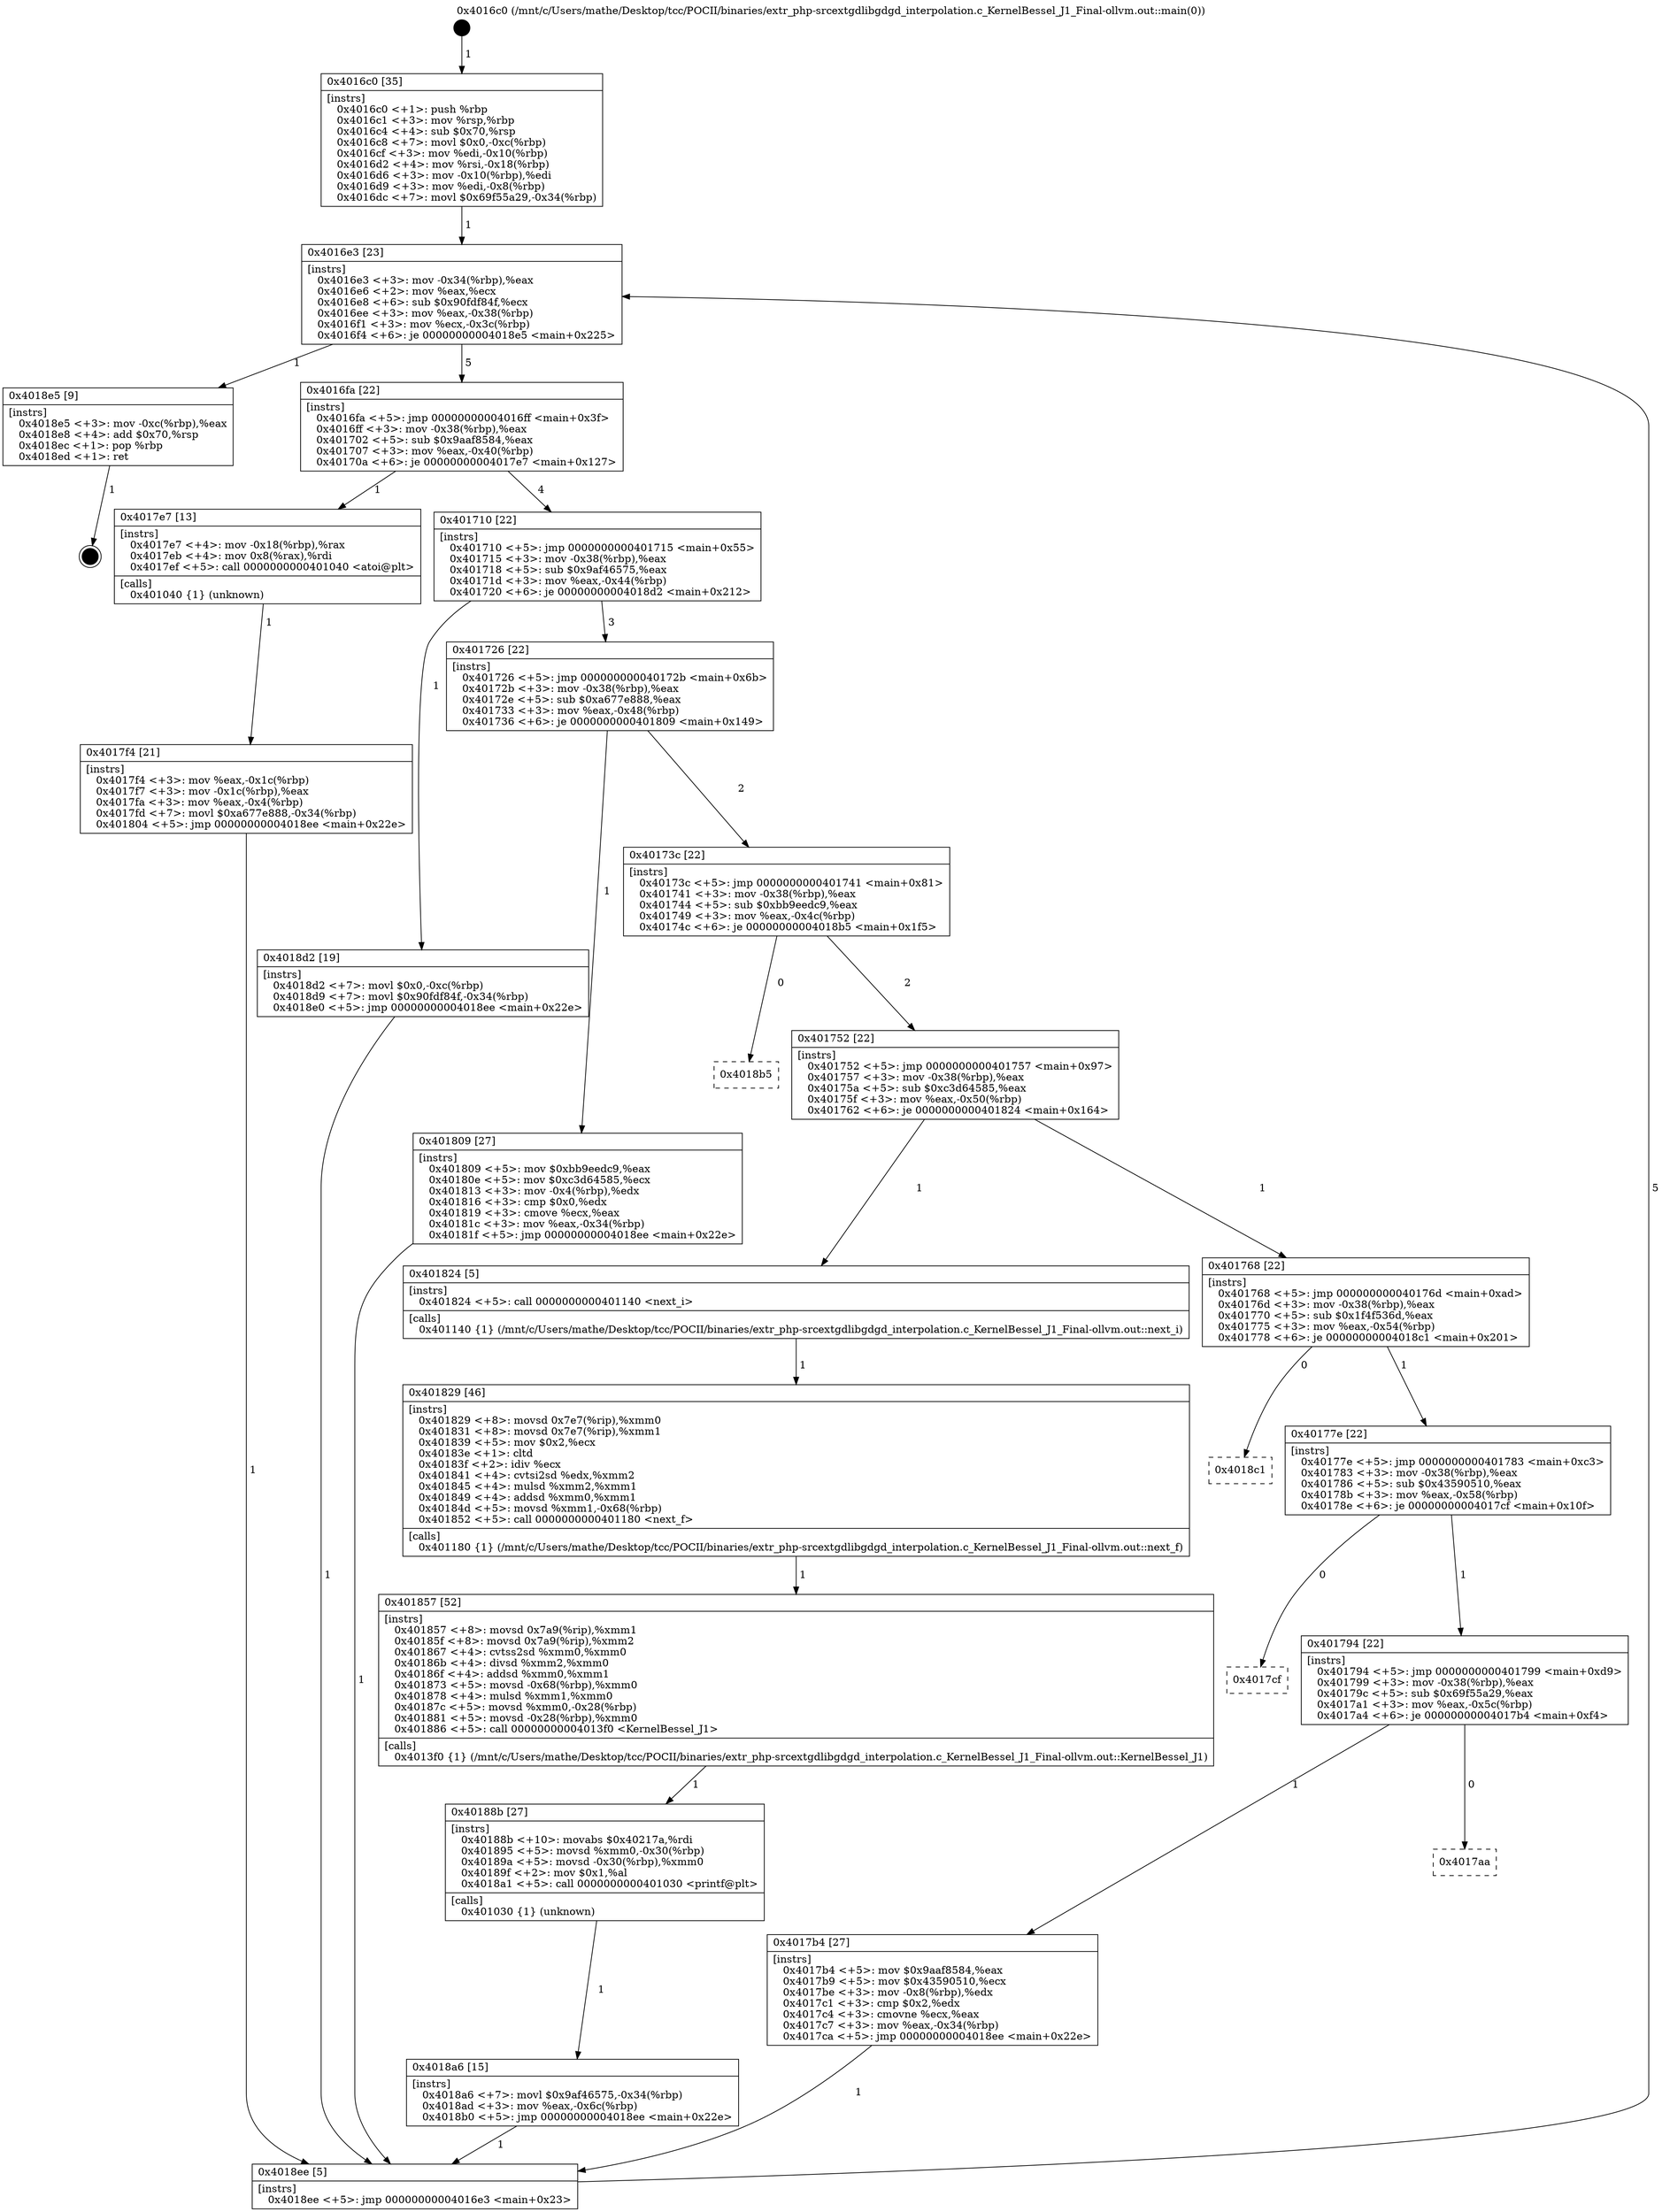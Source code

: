 digraph "0x4016c0" {
  label = "0x4016c0 (/mnt/c/Users/mathe/Desktop/tcc/POCII/binaries/extr_php-srcextgdlibgdgd_interpolation.c_KernelBessel_J1_Final-ollvm.out::main(0))"
  labelloc = "t"
  node[shape=record]

  Entry [label="",width=0.3,height=0.3,shape=circle,fillcolor=black,style=filled]
  "0x4016e3" [label="{
     0x4016e3 [23]\l
     | [instrs]\l
     &nbsp;&nbsp;0x4016e3 \<+3\>: mov -0x34(%rbp),%eax\l
     &nbsp;&nbsp;0x4016e6 \<+2\>: mov %eax,%ecx\l
     &nbsp;&nbsp;0x4016e8 \<+6\>: sub $0x90fdf84f,%ecx\l
     &nbsp;&nbsp;0x4016ee \<+3\>: mov %eax,-0x38(%rbp)\l
     &nbsp;&nbsp;0x4016f1 \<+3\>: mov %ecx,-0x3c(%rbp)\l
     &nbsp;&nbsp;0x4016f4 \<+6\>: je 00000000004018e5 \<main+0x225\>\l
  }"]
  "0x4018e5" [label="{
     0x4018e5 [9]\l
     | [instrs]\l
     &nbsp;&nbsp;0x4018e5 \<+3\>: mov -0xc(%rbp),%eax\l
     &nbsp;&nbsp;0x4018e8 \<+4\>: add $0x70,%rsp\l
     &nbsp;&nbsp;0x4018ec \<+1\>: pop %rbp\l
     &nbsp;&nbsp;0x4018ed \<+1\>: ret\l
  }"]
  "0x4016fa" [label="{
     0x4016fa [22]\l
     | [instrs]\l
     &nbsp;&nbsp;0x4016fa \<+5\>: jmp 00000000004016ff \<main+0x3f\>\l
     &nbsp;&nbsp;0x4016ff \<+3\>: mov -0x38(%rbp),%eax\l
     &nbsp;&nbsp;0x401702 \<+5\>: sub $0x9aaf8584,%eax\l
     &nbsp;&nbsp;0x401707 \<+3\>: mov %eax,-0x40(%rbp)\l
     &nbsp;&nbsp;0x40170a \<+6\>: je 00000000004017e7 \<main+0x127\>\l
  }"]
  Exit [label="",width=0.3,height=0.3,shape=circle,fillcolor=black,style=filled,peripheries=2]
  "0x4017e7" [label="{
     0x4017e7 [13]\l
     | [instrs]\l
     &nbsp;&nbsp;0x4017e7 \<+4\>: mov -0x18(%rbp),%rax\l
     &nbsp;&nbsp;0x4017eb \<+4\>: mov 0x8(%rax),%rdi\l
     &nbsp;&nbsp;0x4017ef \<+5\>: call 0000000000401040 \<atoi@plt\>\l
     | [calls]\l
     &nbsp;&nbsp;0x401040 \{1\} (unknown)\l
  }"]
  "0x401710" [label="{
     0x401710 [22]\l
     | [instrs]\l
     &nbsp;&nbsp;0x401710 \<+5\>: jmp 0000000000401715 \<main+0x55\>\l
     &nbsp;&nbsp;0x401715 \<+3\>: mov -0x38(%rbp),%eax\l
     &nbsp;&nbsp;0x401718 \<+5\>: sub $0x9af46575,%eax\l
     &nbsp;&nbsp;0x40171d \<+3\>: mov %eax,-0x44(%rbp)\l
     &nbsp;&nbsp;0x401720 \<+6\>: je 00000000004018d2 \<main+0x212\>\l
  }"]
  "0x4018a6" [label="{
     0x4018a6 [15]\l
     | [instrs]\l
     &nbsp;&nbsp;0x4018a6 \<+7\>: movl $0x9af46575,-0x34(%rbp)\l
     &nbsp;&nbsp;0x4018ad \<+3\>: mov %eax,-0x6c(%rbp)\l
     &nbsp;&nbsp;0x4018b0 \<+5\>: jmp 00000000004018ee \<main+0x22e\>\l
  }"]
  "0x4018d2" [label="{
     0x4018d2 [19]\l
     | [instrs]\l
     &nbsp;&nbsp;0x4018d2 \<+7\>: movl $0x0,-0xc(%rbp)\l
     &nbsp;&nbsp;0x4018d9 \<+7\>: movl $0x90fdf84f,-0x34(%rbp)\l
     &nbsp;&nbsp;0x4018e0 \<+5\>: jmp 00000000004018ee \<main+0x22e\>\l
  }"]
  "0x401726" [label="{
     0x401726 [22]\l
     | [instrs]\l
     &nbsp;&nbsp;0x401726 \<+5\>: jmp 000000000040172b \<main+0x6b\>\l
     &nbsp;&nbsp;0x40172b \<+3\>: mov -0x38(%rbp),%eax\l
     &nbsp;&nbsp;0x40172e \<+5\>: sub $0xa677e888,%eax\l
     &nbsp;&nbsp;0x401733 \<+3\>: mov %eax,-0x48(%rbp)\l
     &nbsp;&nbsp;0x401736 \<+6\>: je 0000000000401809 \<main+0x149\>\l
  }"]
  "0x40188b" [label="{
     0x40188b [27]\l
     | [instrs]\l
     &nbsp;&nbsp;0x40188b \<+10\>: movabs $0x40217a,%rdi\l
     &nbsp;&nbsp;0x401895 \<+5\>: movsd %xmm0,-0x30(%rbp)\l
     &nbsp;&nbsp;0x40189a \<+5\>: movsd -0x30(%rbp),%xmm0\l
     &nbsp;&nbsp;0x40189f \<+2\>: mov $0x1,%al\l
     &nbsp;&nbsp;0x4018a1 \<+5\>: call 0000000000401030 \<printf@plt\>\l
     | [calls]\l
     &nbsp;&nbsp;0x401030 \{1\} (unknown)\l
  }"]
  "0x401809" [label="{
     0x401809 [27]\l
     | [instrs]\l
     &nbsp;&nbsp;0x401809 \<+5\>: mov $0xbb9eedc9,%eax\l
     &nbsp;&nbsp;0x40180e \<+5\>: mov $0xc3d64585,%ecx\l
     &nbsp;&nbsp;0x401813 \<+3\>: mov -0x4(%rbp),%edx\l
     &nbsp;&nbsp;0x401816 \<+3\>: cmp $0x0,%edx\l
     &nbsp;&nbsp;0x401819 \<+3\>: cmove %ecx,%eax\l
     &nbsp;&nbsp;0x40181c \<+3\>: mov %eax,-0x34(%rbp)\l
     &nbsp;&nbsp;0x40181f \<+5\>: jmp 00000000004018ee \<main+0x22e\>\l
  }"]
  "0x40173c" [label="{
     0x40173c [22]\l
     | [instrs]\l
     &nbsp;&nbsp;0x40173c \<+5\>: jmp 0000000000401741 \<main+0x81\>\l
     &nbsp;&nbsp;0x401741 \<+3\>: mov -0x38(%rbp),%eax\l
     &nbsp;&nbsp;0x401744 \<+5\>: sub $0xbb9eedc9,%eax\l
     &nbsp;&nbsp;0x401749 \<+3\>: mov %eax,-0x4c(%rbp)\l
     &nbsp;&nbsp;0x40174c \<+6\>: je 00000000004018b5 \<main+0x1f5\>\l
  }"]
  "0x401857" [label="{
     0x401857 [52]\l
     | [instrs]\l
     &nbsp;&nbsp;0x401857 \<+8\>: movsd 0x7a9(%rip),%xmm1\l
     &nbsp;&nbsp;0x40185f \<+8\>: movsd 0x7a9(%rip),%xmm2\l
     &nbsp;&nbsp;0x401867 \<+4\>: cvtss2sd %xmm0,%xmm0\l
     &nbsp;&nbsp;0x40186b \<+4\>: divsd %xmm2,%xmm0\l
     &nbsp;&nbsp;0x40186f \<+4\>: addsd %xmm0,%xmm1\l
     &nbsp;&nbsp;0x401873 \<+5\>: movsd -0x68(%rbp),%xmm0\l
     &nbsp;&nbsp;0x401878 \<+4\>: mulsd %xmm1,%xmm0\l
     &nbsp;&nbsp;0x40187c \<+5\>: movsd %xmm0,-0x28(%rbp)\l
     &nbsp;&nbsp;0x401881 \<+5\>: movsd -0x28(%rbp),%xmm0\l
     &nbsp;&nbsp;0x401886 \<+5\>: call 00000000004013f0 \<KernelBessel_J1\>\l
     | [calls]\l
     &nbsp;&nbsp;0x4013f0 \{1\} (/mnt/c/Users/mathe/Desktop/tcc/POCII/binaries/extr_php-srcextgdlibgdgd_interpolation.c_KernelBessel_J1_Final-ollvm.out::KernelBessel_J1)\l
  }"]
  "0x4018b5" [label="{
     0x4018b5\l
  }", style=dashed]
  "0x401752" [label="{
     0x401752 [22]\l
     | [instrs]\l
     &nbsp;&nbsp;0x401752 \<+5\>: jmp 0000000000401757 \<main+0x97\>\l
     &nbsp;&nbsp;0x401757 \<+3\>: mov -0x38(%rbp),%eax\l
     &nbsp;&nbsp;0x40175a \<+5\>: sub $0xc3d64585,%eax\l
     &nbsp;&nbsp;0x40175f \<+3\>: mov %eax,-0x50(%rbp)\l
     &nbsp;&nbsp;0x401762 \<+6\>: je 0000000000401824 \<main+0x164\>\l
  }"]
  "0x401829" [label="{
     0x401829 [46]\l
     | [instrs]\l
     &nbsp;&nbsp;0x401829 \<+8\>: movsd 0x7e7(%rip),%xmm0\l
     &nbsp;&nbsp;0x401831 \<+8\>: movsd 0x7e7(%rip),%xmm1\l
     &nbsp;&nbsp;0x401839 \<+5\>: mov $0x2,%ecx\l
     &nbsp;&nbsp;0x40183e \<+1\>: cltd\l
     &nbsp;&nbsp;0x40183f \<+2\>: idiv %ecx\l
     &nbsp;&nbsp;0x401841 \<+4\>: cvtsi2sd %edx,%xmm2\l
     &nbsp;&nbsp;0x401845 \<+4\>: mulsd %xmm2,%xmm1\l
     &nbsp;&nbsp;0x401849 \<+4\>: addsd %xmm0,%xmm1\l
     &nbsp;&nbsp;0x40184d \<+5\>: movsd %xmm1,-0x68(%rbp)\l
     &nbsp;&nbsp;0x401852 \<+5\>: call 0000000000401180 \<next_f\>\l
     | [calls]\l
     &nbsp;&nbsp;0x401180 \{1\} (/mnt/c/Users/mathe/Desktop/tcc/POCII/binaries/extr_php-srcextgdlibgdgd_interpolation.c_KernelBessel_J1_Final-ollvm.out::next_f)\l
  }"]
  "0x401824" [label="{
     0x401824 [5]\l
     | [instrs]\l
     &nbsp;&nbsp;0x401824 \<+5\>: call 0000000000401140 \<next_i\>\l
     | [calls]\l
     &nbsp;&nbsp;0x401140 \{1\} (/mnt/c/Users/mathe/Desktop/tcc/POCII/binaries/extr_php-srcextgdlibgdgd_interpolation.c_KernelBessel_J1_Final-ollvm.out::next_i)\l
  }"]
  "0x401768" [label="{
     0x401768 [22]\l
     | [instrs]\l
     &nbsp;&nbsp;0x401768 \<+5\>: jmp 000000000040176d \<main+0xad\>\l
     &nbsp;&nbsp;0x40176d \<+3\>: mov -0x38(%rbp),%eax\l
     &nbsp;&nbsp;0x401770 \<+5\>: sub $0x1f4f536d,%eax\l
     &nbsp;&nbsp;0x401775 \<+3\>: mov %eax,-0x54(%rbp)\l
     &nbsp;&nbsp;0x401778 \<+6\>: je 00000000004018c1 \<main+0x201\>\l
  }"]
  "0x4017f4" [label="{
     0x4017f4 [21]\l
     | [instrs]\l
     &nbsp;&nbsp;0x4017f4 \<+3\>: mov %eax,-0x1c(%rbp)\l
     &nbsp;&nbsp;0x4017f7 \<+3\>: mov -0x1c(%rbp),%eax\l
     &nbsp;&nbsp;0x4017fa \<+3\>: mov %eax,-0x4(%rbp)\l
     &nbsp;&nbsp;0x4017fd \<+7\>: movl $0xa677e888,-0x34(%rbp)\l
     &nbsp;&nbsp;0x401804 \<+5\>: jmp 00000000004018ee \<main+0x22e\>\l
  }"]
  "0x4018c1" [label="{
     0x4018c1\l
  }", style=dashed]
  "0x40177e" [label="{
     0x40177e [22]\l
     | [instrs]\l
     &nbsp;&nbsp;0x40177e \<+5\>: jmp 0000000000401783 \<main+0xc3\>\l
     &nbsp;&nbsp;0x401783 \<+3\>: mov -0x38(%rbp),%eax\l
     &nbsp;&nbsp;0x401786 \<+5\>: sub $0x43590510,%eax\l
     &nbsp;&nbsp;0x40178b \<+3\>: mov %eax,-0x58(%rbp)\l
     &nbsp;&nbsp;0x40178e \<+6\>: je 00000000004017cf \<main+0x10f\>\l
  }"]
  "0x4016c0" [label="{
     0x4016c0 [35]\l
     | [instrs]\l
     &nbsp;&nbsp;0x4016c0 \<+1\>: push %rbp\l
     &nbsp;&nbsp;0x4016c1 \<+3\>: mov %rsp,%rbp\l
     &nbsp;&nbsp;0x4016c4 \<+4\>: sub $0x70,%rsp\l
     &nbsp;&nbsp;0x4016c8 \<+7\>: movl $0x0,-0xc(%rbp)\l
     &nbsp;&nbsp;0x4016cf \<+3\>: mov %edi,-0x10(%rbp)\l
     &nbsp;&nbsp;0x4016d2 \<+4\>: mov %rsi,-0x18(%rbp)\l
     &nbsp;&nbsp;0x4016d6 \<+3\>: mov -0x10(%rbp),%edi\l
     &nbsp;&nbsp;0x4016d9 \<+3\>: mov %edi,-0x8(%rbp)\l
     &nbsp;&nbsp;0x4016dc \<+7\>: movl $0x69f55a29,-0x34(%rbp)\l
  }"]
  "0x4017cf" [label="{
     0x4017cf\l
  }", style=dashed]
  "0x401794" [label="{
     0x401794 [22]\l
     | [instrs]\l
     &nbsp;&nbsp;0x401794 \<+5\>: jmp 0000000000401799 \<main+0xd9\>\l
     &nbsp;&nbsp;0x401799 \<+3\>: mov -0x38(%rbp),%eax\l
     &nbsp;&nbsp;0x40179c \<+5\>: sub $0x69f55a29,%eax\l
     &nbsp;&nbsp;0x4017a1 \<+3\>: mov %eax,-0x5c(%rbp)\l
     &nbsp;&nbsp;0x4017a4 \<+6\>: je 00000000004017b4 \<main+0xf4\>\l
  }"]
  "0x4018ee" [label="{
     0x4018ee [5]\l
     | [instrs]\l
     &nbsp;&nbsp;0x4018ee \<+5\>: jmp 00000000004016e3 \<main+0x23\>\l
  }"]
  "0x4017b4" [label="{
     0x4017b4 [27]\l
     | [instrs]\l
     &nbsp;&nbsp;0x4017b4 \<+5\>: mov $0x9aaf8584,%eax\l
     &nbsp;&nbsp;0x4017b9 \<+5\>: mov $0x43590510,%ecx\l
     &nbsp;&nbsp;0x4017be \<+3\>: mov -0x8(%rbp),%edx\l
     &nbsp;&nbsp;0x4017c1 \<+3\>: cmp $0x2,%edx\l
     &nbsp;&nbsp;0x4017c4 \<+3\>: cmovne %ecx,%eax\l
     &nbsp;&nbsp;0x4017c7 \<+3\>: mov %eax,-0x34(%rbp)\l
     &nbsp;&nbsp;0x4017ca \<+5\>: jmp 00000000004018ee \<main+0x22e\>\l
  }"]
  "0x4017aa" [label="{
     0x4017aa\l
  }", style=dashed]
  Entry -> "0x4016c0" [label=" 1"]
  "0x4016e3" -> "0x4018e5" [label=" 1"]
  "0x4016e3" -> "0x4016fa" [label=" 5"]
  "0x4018e5" -> Exit [label=" 1"]
  "0x4016fa" -> "0x4017e7" [label=" 1"]
  "0x4016fa" -> "0x401710" [label=" 4"]
  "0x4018d2" -> "0x4018ee" [label=" 1"]
  "0x401710" -> "0x4018d2" [label=" 1"]
  "0x401710" -> "0x401726" [label=" 3"]
  "0x4018a6" -> "0x4018ee" [label=" 1"]
  "0x401726" -> "0x401809" [label=" 1"]
  "0x401726" -> "0x40173c" [label=" 2"]
  "0x40188b" -> "0x4018a6" [label=" 1"]
  "0x40173c" -> "0x4018b5" [label=" 0"]
  "0x40173c" -> "0x401752" [label=" 2"]
  "0x401857" -> "0x40188b" [label=" 1"]
  "0x401752" -> "0x401824" [label=" 1"]
  "0x401752" -> "0x401768" [label=" 1"]
  "0x401829" -> "0x401857" [label=" 1"]
  "0x401768" -> "0x4018c1" [label=" 0"]
  "0x401768" -> "0x40177e" [label=" 1"]
  "0x401824" -> "0x401829" [label=" 1"]
  "0x40177e" -> "0x4017cf" [label=" 0"]
  "0x40177e" -> "0x401794" [label=" 1"]
  "0x401809" -> "0x4018ee" [label=" 1"]
  "0x401794" -> "0x4017b4" [label=" 1"]
  "0x401794" -> "0x4017aa" [label=" 0"]
  "0x4017b4" -> "0x4018ee" [label=" 1"]
  "0x4016c0" -> "0x4016e3" [label=" 1"]
  "0x4018ee" -> "0x4016e3" [label=" 5"]
  "0x4017e7" -> "0x4017f4" [label=" 1"]
  "0x4017f4" -> "0x4018ee" [label=" 1"]
}
